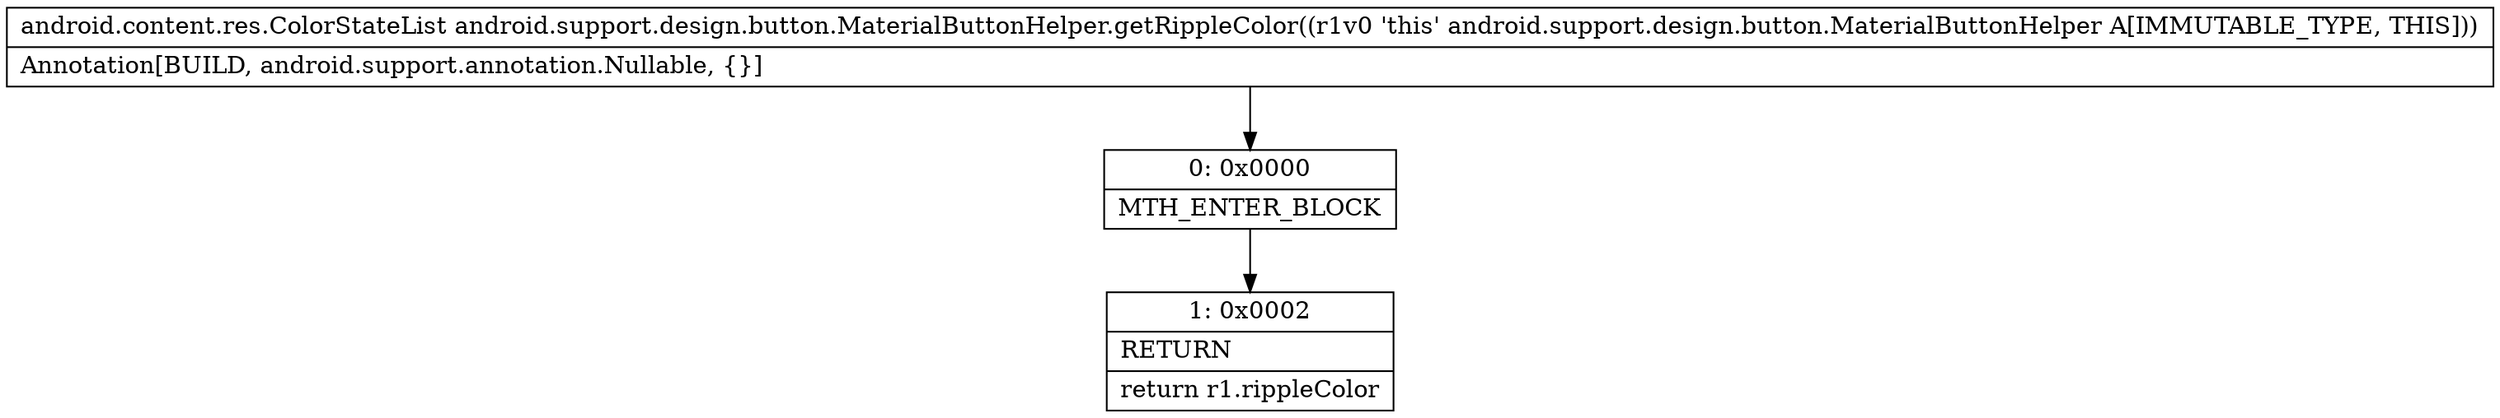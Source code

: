 digraph "CFG forandroid.support.design.button.MaterialButtonHelper.getRippleColor()Landroid\/content\/res\/ColorStateList;" {
Node_0 [shape=record,label="{0\:\ 0x0000|MTH_ENTER_BLOCK\l}"];
Node_1 [shape=record,label="{1\:\ 0x0002|RETURN\l|return r1.rippleColor\l}"];
MethodNode[shape=record,label="{android.content.res.ColorStateList android.support.design.button.MaterialButtonHelper.getRippleColor((r1v0 'this' android.support.design.button.MaterialButtonHelper A[IMMUTABLE_TYPE, THIS]))  | Annotation[BUILD, android.support.annotation.Nullable, \{\}]\l}"];
MethodNode -> Node_0;
Node_0 -> Node_1;
}

